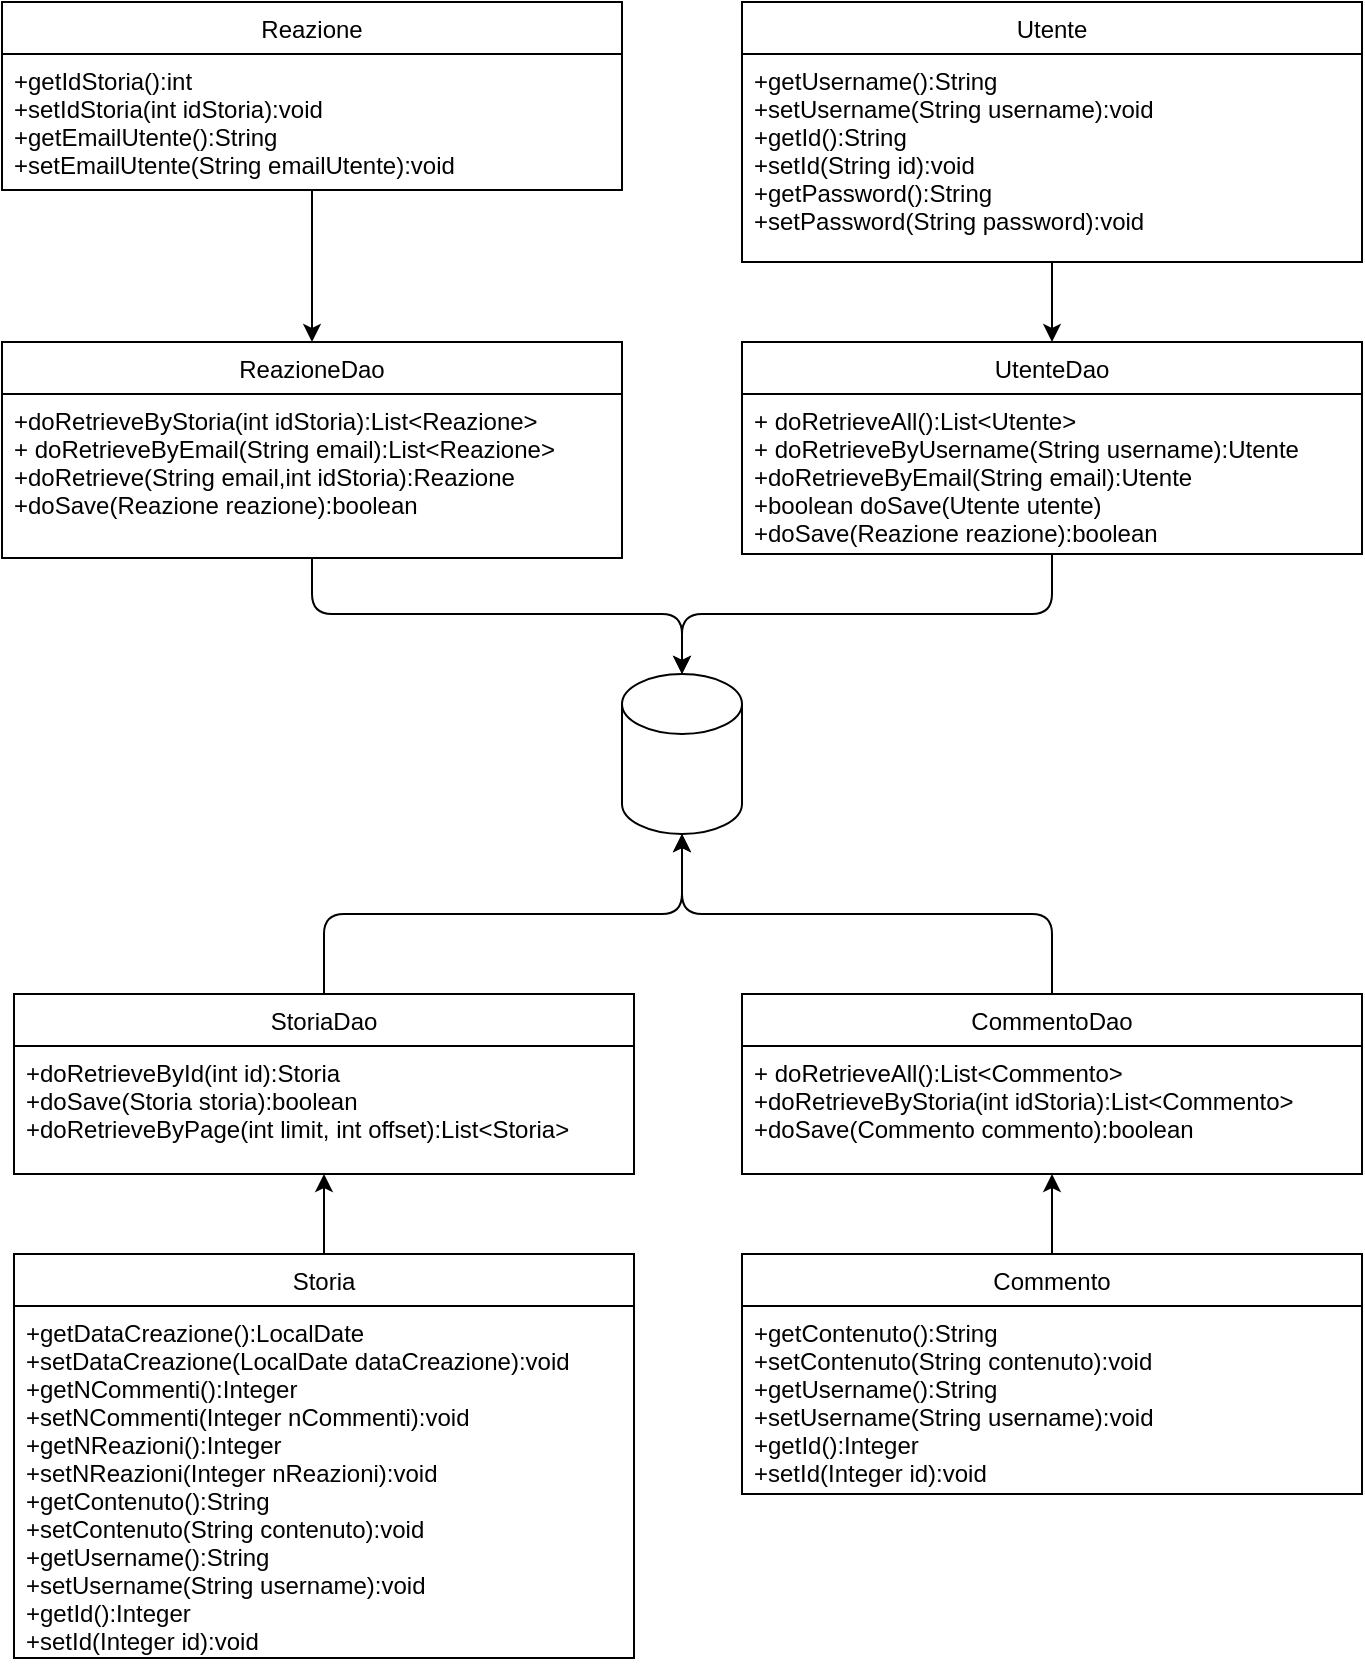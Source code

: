 <mxfile version="15.7.3" type="device" pages="3"><diagram id="8BBvyNCVmzaZTzB4HtAh" name="DAO"><mxGraphModel dx="1070" dy="1158" grid="1" gridSize="10" guides="1" tooltips="1" connect="1" arrows="1" fold="1" page="1" pageScale="1" pageWidth="827" pageHeight="1169" math="0" shadow="0"><root><mxCell id="0"/><mxCell id="1" parent="0"/><mxCell id="9P_uwLOyycdj8mSCWtrV-36" style="edgeStyle=orthogonalEdgeStyle;orthogonalLoop=1;jettySize=auto;html=1;exitX=0.5;exitY=0;exitDx=0;exitDy=0;exitPerimeter=0;startArrow=classic;startFill=1;endArrow=none;endFill=0;" edge="1" parent="1" source="9P_uwLOyycdj8mSCWtrV-1" target="9P_uwLOyycdj8mSCWtrV-10"><mxGeometry relative="1" as="geometry"/></mxCell><mxCell id="9P_uwLOyycdj8mSCWtrV-37" style="edgeStyle=orthogonalEdgeStyle;orthogonalLoop=1;jettySize=auto;html=1;exitX=0.5;exitY=0;exitDx=0;exitDy=0;exitPerimeter=0;startArrow=classic;startFill=1;endArrow=none;endFill=0;" edge="1" parent="1" source="9P_uwLOyycdj8mSCWtrV-1" target="9P_uwLOyycdj8mSCWtrV-6"><mxGeometry relative="1" as="geometry"><Array as="points"><mxPoint x="385" y="380"/><mxPoint x="200" y="380"/></Array></mxGeometry></mxCell><mxCell id="9P_uwLOyycdj8mSCWtrV-1" value="" style="shape=cylinder3;whiteSpace=wrap;html=1;boundedLbl=1;backgroundOutline=1;size=15;" vertex="1" parent="1"><mxGeometry x="355" y="410" width="60" height="80" as="geometry"/></mxCell><mxCell id="9P_uwLOyycdj8mSCWtrV-16" style="orthogonalLoop=1;jettySize=auto;html=1;exitX=0.5;exitY=0;exitDx=0;exitDy=0;entryX=0.5;entryY=1;entryDx=0;entryDy=0;entryPerimeter=0;edgeStyle=orthogonalEdgeStyle;" edge="1" parent="1" source="9P_uwLOyycdj8mSCWtrV-2" target="9P_uwLOyycdj8mSCWtrV-1"><mxGeometry relative="1" as="geometry"/></mxCell><mxCell id="9P_uwLOyycdj8mSCWtrV-2" value="StoriaDao" style="swimlane;fontStyle=0;childLayout=stackLayout;horizontal=1;startSize=26;fillColor=none;horizontalStack=0;resizeParent=1;resizeParentMax=0;resizeLast=0;collapsible=1;marginBottom=0;" vertex="1" parent="1"><mxGeometry x="51" y="570" width="310" height="90" as="geometry"/></mxCell><mxCell id="9P_uwLOyycdj8mSCWtrV-3" value="+doRetrieveById(int id):Storia &#10;+doSave(Storia storia):boolean &#10;+doRetrieveByPage(int limit, int offset):List&lt;Storia&gt;&#10;&#10;" style="text;strokeColor=none;fillColor=none;align=left;verticalAlign=top;spacingLeft=4;spacingRight=4;overflow=hidden;rotatable=0;points=[[0,0.5],[1,0.5]];portConstraint=eastwest;" vertex="1" parent="9P_uwLOyycdj8mSCWtrV-2"><mxGeometry y="26" width="310" height="64" as="geometry"/></mxCell><mxCell id="9P_uwLOyycdj8mSCWtrV-34" style="edgeStyle=orthogonalEdgeStyle;orthogonalLoop=1;jettySize=auto;html=1;exitX=0.5;exitY=0;exitDx=0;exitDy=0;entryX=0.5;entryY=1;entryDx=0;entryDy=0;endArrow=none;endFill=0;startArrow=classic;startFill=1;" edge="1" parent="1" source="9P_uwLOyycdj8mSCWtrV-6" target="9P_uwLOyycdj8mSCWtrV-26"><mxGeometry relative="1" as="geometry"/></mxCell><mxCell id="9P_uwLOyycdj8mSCWtrV-6" value="ReazioneDao" style="swimlane;fontStyle=0;childLayout=stackLayout;horizontal=1;startSize=26;fillColor=none;horizontalStack=0;resizeParent=1;resizeParentMax=0;resizeLast=0;collapsible=1;marginBottom=0;" vertex="1" parent="1"><mxGeometry x="45" y="244" width="310" height="108" as="geometry"/></mxCell><mxCell id="9P_uwLOyycdj8mSCWtrV-7" value="+doRetrieveByStoria(int idStoria):List&lt;Reazione&gt;&#10;+ doRetrieveByEmail(String email):List&lt;Reazione&gt;&#10;+doRetrieve(String email,int idStoria):Reazione &#10;+doSave(Reazione reazione):boolean&#10;&#10;" style="text;strokeColor=none;fillColor=none;align=left;verticalAlign=top;spacingLeft=4;spacingRight=4;overflow=hidden;rotatable=0;points=[[0,0.5],[1,0.5]];portConstraint=eastwest;" vertex="1" parent="9P_uwLOyycdj8mSCWtrV-6"><mxGeometry y="26" width="310" height="82" as="geometry"/></mxCell><mxCell id="9P_uwLOyycdj8mSCWtrV-13" style="orthogonalLoop=1;jettySize=auto;html=1;exitX=0.5;exitY=0;exitDx=0;exitDy=0;entryX=0.5;entryY=1;entryDx=0;entryDy=0;entryPerimeter=0;edgeStyle=orthogonalEdgeStyle;" edge="1" parent="1" source="9P_uwLOyycdj8mSCWtrV-8" target="9P_uwLOyycdj8mSCWtrV-1"><mxGeometry relative="1" as="geometry"/></mxCell><mxCell id="9P_uwLOyycdj8mSCWtrV-8" value="CommentoDao" style="swimlane;fontStyle=0;childLayout=stackLayout;horizontal=1;startSize=26;fillColor=none;horizontalStack=0;resizeParent=1;resizeParentMax=0;resizeLast=0;collapsible=1;marginBottom=0;" vertex="1" parent="1"><mxGeometry x="415" y="570" width="310" height="90" as="geometry"/></mxCell><mxCell id="9P_uwLOyycdj8mSCWtrV-9" value="+ doRetrieveAll():List&lt;Commento&gt;&#10;+doRetrieveByStoria(int idStoria):List&lt;Commento&gt;&#10;+doSave(Commento commento):boolean&#10;&#10;" style="text;strokeColor=none;fillColor=none;align=left;verticalAlign=top;spacingLeft=4;spacingRight=4;overflow=hidden;rotatable=0;points=[[0,0.5],[1,0.5]];portConstraint=eastwest;" vertex="1" parent="9P_uwLOyycdj8mSCWtrV-8"><mxGeometry y="26" width="310" height="64" as="geometry"/></mxCell><mxCell id="9P_uwLOyycdj8mSCWtrV-35" style="edgeStyle=orthogonalEdgeStyle;orthogonalLoop=1;jettySize=auto;html=1;exitX=0.5;exitY=0;exitDx=0;exitDy=0;startArrow=classic;startFill=1;endArrow=none;endFill=0;" edge="1" parent="1" source="9P_uwLOyycdj8mSCWtrV-10" target="9P_uwLOyycdj8mSCWtrV-30"><mxGeometry relative="1" as="geometry"/></mxCell><mxCell id="9P_uwLOyycdj8mSCWtrV-10" value="UtenteDao" style="swimlane;fontStyle=0;childLayout=stackLayout;horizontal=1;startSize=26;fillColor=none;horizontalStack=0;resizeParent=1;resizeParentMax=0;resizeLast=0;collapsible=1;marginBottom=0;" vertex="1" parent="1"><mxGeometry x="415" y="244" width="310" height="106" as="geometry"/></mxCell><mxCell id="9P_uwLOyycdj8mSCWtrV-11" value="+ doRetrieveAll():List&lt;Utente&gt;&#10;+ doRetrieveByUsername(String username):Utente&#10;+doRetrieveByEmail(String email):Utente &#10;+boolean doSave(Utente utente)&#10;+doSave(Reazione reazione):boolean&#10;" style="text;strokeColor=none;fillColor=none;align=left;verticalAlign=top;spacingLeft=4;spacingRight=4;overflow=hidden;rotatable=0;points=[[0,0.5],[1,0.5]];portConstraint=eastwest;" vertex="1" parent="9P_uwLOyycdj8mSCWtrV-10"><mxGeometry y="26" width="310" height="80" as="geometry"/></mxCell><mxCell id="9P_uwLOyycdj8mSCWtrV-21" style="edgeStyle=orthogonalEdgeStyle;orthogonalLoop=1;jettySize=auto;html=1;exitX=0.5;exitY=0;exitDx=0;exitDy=0;entryX=0.5;entryY=1;entryDx=0;entryDy=0;" edge="1" parent="1" source="9P_uwLOyycdj8mSCWtrV-18" target="9P_uwLOyycdj8mSCWtrV-2"><mxGeometry relative="1" as="geometry"/></mxCell><mxCell id="9P_uwLOyycdj8mSCWtrV-18" value="Storia" style="swimlane;fontStyle=0;childLayout=stackLayout;horizontal=1;startSize=26;fillColor=none;horizontalStack=0;resizeParent=1;resizeParentMax=0;resizeLast=0;collapsible=1;marginBottom=0;" vertex="1" parent="1"><mxGeometry x="51" y="700" width="310" height="202" as="geometry"/></mxCell><mxCell id="9P_uwLOyycdj8mSCWtrV-19" value="+getDataCreazione():LocalDate &#10;+setDataCreazione(LocalDate dataCreazione):void &#10;+getNCommenti():Integer &#10;+setNCommenti(Integer nCommenti):void &#10;+getNReazioni():Integer &#10;+setNReazioni(Integer nReazioni):void &#10;+getContenuto():String &#10;+setContenuto(String contenuto):void &#10;+getUsername():String &#10;+setUsername(String username):void &#10;+getId():Integer &#10;+setId(Integer id):void&#10;" style="text;strokeColor=none;fillColor=none;align=left;verticalAlign=top;spacingLeft=4;spacingRight=4;overflow=hidden;rotatable=0;points=[[0,0.5],[1,0.5]];portConstraint=eastwest;" vertex="1" parent="9P_uwLOyycdj8mSCWtrV-18"><mxGeometry y="26" width="310" height="176" as="geometry"/></mxCell><mxCell id="9P_uwLOyycdj8mSCWtrV-25" style="edgeStyle=orthogonalEdgeStyle;orthogonalLoop=1;jettySize=auto;html=1;exitX=0.5;exitY=0;exitDx=0;exitDy=0;" edge="1" parent="1" source="9P_uwLOyycdj8mSCWtrV-22" target="9P_uwLOyycdj8mSCWtrV-8"><mxGeometry relative="1" as="geometry"/></mxCell><mxCell id="9P_uwLOyycdj8mSCWtrV-22" value="Commento" style="swimlane;fontStyle=0;childLayout=stackLayout;horizontal=1;startSize=26;fillColor=none;horizontalStack=0;resizeParent=1;resizeParentMax=0;resizeLast=0;collapsible=1;marginBottom=0;" vertex="1" parent="1"><mxGeometry x="415" y="700" width="310" height="120" as="geometry"/></mxCell><mxCell id="9P_uwLOyycdj8mSCWtrV-23" value="+getContenuto():String &#10;+setContenuto(String contenuto):void &#10;+getUsername():String &#10;+setUsername(String username):void &#10;+getId():Integer &#10;+setId(Integer id):void&#10;" style="text;strokeColor=none;fillColor=none;align=left;verticalAlign=top;spacingLeft=4;spacingRight=4;overflow=hidden;rotatable=0;points=[[0,0.5],[1,0.5]];portConstraint=eastwest;" vertex="1" parent="9P_uwLOyycdj8mSCWtrV-22"><mxGeometry y="26" width="310" height="94" as="geometry"/></mxCell><mxCell id="9P_uwLOyycdj8mSCWtrV-26" value="Reazione" style="swimlane;fontStyle=0;childLayout=stackLayout;horizontal=1;startSize=26;fillColor=none;horizontalStack=0;resizeParent=1;resizeParentMax=0;resizeLast=0;collapsible=1;marginBottom=0;" vertex="1" parent="1"><mxGeometry x="45" y="74" width="310" height="94" as="geometry"/></mxCell><mxCell id="9P_uwLOyycdj8mSCWtrV-27" value="+getIdStoria():int&#10;+setIdStoria(int idStoria):void &#10;+getEmailUtente():String &#10;+setEmailUtente(String emailUtente):void &#10;&#10;" style="text;strokeColor=none;fillColor=none;align=left;verticalAlign=top;spacingLeft=4;spacingRight=4;overflow=hidden;rotatable=0;points=[[0,0.5],[1,0.5]];portConstraint=eastwest;" vertex="1" parent="9P_uwLOyycdj8mSCWtrV-26"><mxGeometry y="26" width="310" height="68" as="geometry"/></mxCell><mxCell id="9P_uwLOyycdj8mSCWtrV-30" value="Utente" style="swimlane;fontStyle=0;childLayout=stackLayout;horizontal=1;startSize=26;fillColor=none;horizontalStack=0;resizeParent=1;resizeParentMax=0;resizeLast=0;collapsible=1;marginBottom=0;" vertex="1" parent="1"><mxGeometry x="415" y="74" width="310" height="130" as="geometry"/></mxCell><mxCell id="9P_uwLOyycdj8mSCWtrV-31" value="+getUsername():String &#10;+setUsername(String username):void &#10;+getId():String &#10;+setId(String id):void &#10;+getPassword():String &#10;+setPassword(String password):void &#10;&#10;" style="text;strokeColor=none;fillColor=none;align=left;verticalAlign=top;spacingLeft=4;spacingRight=4;overflow=hidden;rotatable=0;points=[[0,0.5],[1,0.5]];portConstraint=eastwest;" vertex="1" parent="9P_uwLOyycdj8mSCWtrV-30"><mxGeometry y="26" width="310" height="104" as="geometry"/></mxCell></root></mxGraphModel></diagram><diagram id="_IipugYHd8FjPdadWCxF" name="Singleton"><mxGraphModel dx="535" dy="579" grid="1" gridSize="10" guides="1" tooltips="1" connect="1" arrows="1" fold="1" page="1" pageScale="1" pageWidth="827" pageHeight="1169" math="0" shadow="0"><root><mxCell id="bUZJUQr9uPW8v2RnTVGx-0"/><mxCell id="bUZJUQr9uPW8v2RnTVGx-1" parent="bUZJUQr9uPW8v2RnTVGx-0"/><mxCell id="bUZJUQr9uPW8v2RnTVGx-2" value="ConnPool" style="swimlane;fontStyle=1;align=center;verticalAlign=top;childLayout=stackLayout;horizontal=1;startSize=26;horizontalStack=0;resizeParent=1;resizeParentMax=0;resizeLast=0;collapsible=1;marginBottom=0;" vertex="1" parent="bUZJUQr9uPW8v2RnTVGx-1"><mxGeometry x="200" y="250" width="170" height="164" as="geometry"/></mxCell><mxCell id="bUZJUQr9uPW8v2RnTVGx-3" value="- dataSource: Datasource&#10;-connectionUrl:String&#10;-driverClassName:String&#10;-usernameUserDB:String&#10;-passwordUserDB:String" style="text;strokeColor=none;fillColor=none;align=left;verticalAlign=top;spacingLeft=4;spacingRight=4;overflow=hidden;rotatable=0;points=[[0,0.5],[1,0.5]];portConstraint=eastwest;" vertex="1" parent="bUZJUQr9uPW8v2RnTVGx-2"><mxGeometry y="26" width="170" height="104" as="geometry"/></mxCell><mxCell id="bUZJUQr9uPW8v2RnTVGx-4" value="" style="line;strokeWidth=1;fillColor=none;align=left;verticalAlign=middle;spacingTop=-1;spacingLeft=3;spacingRight=3;rotatable=0;labelPosition=right;points=[];portConstraint=eastwest;" vertex="1" parent="bUZJUQr9uPW8v2RnTVGx-2"><mxGeometry y="130" width="170" height="8" as="geometry"/></mxCell><mxCell id="bUZJUQr9uPW8v2RnTVGx-5" value="+getConnection():Connection" style="text;strokeColor=none;fillColor=none;align=left;verticalAlign=top;spacingLeft=4;spacingRight=4;overflow=hidden;rotatable=0;points=[[0,0.5],[1,0.5]];portConstraint=eastwest;" vertex="1" parent="bUZJUQr9uPW8v2RnTVGx-2"><mxGeometry y="138" width="170" height="26" as="geometry"/></mxCell></root></mxGraphModel></diagram><diagram id="4CSEwMrcdwpf5Fem-TQU" name="Adapter"><mxGraphModel dx="382" dy="579" grid="1" gridSize="10" guides="1" tooltips="1" connect="1" arrows="1" fold="1" page="1" pageScale="1" pageWidth="827" pageHeight="1169" math="0" shadow="0"><root><mxCell id="c2p-HJeLaAbBrd_PMrU--0"/><mxCell id="c2p-HJeLaAbBrd_PMrU--1" parent="c2p-HJeLaAbBrd_PMrU--0"/><mxCell id="c2p-HJeLaAbBrd_PMrU--6" value="EliminazioneSpammer" style="swimlane;fontStyle=1;childLayout=stackLayout;horizontal=1;startSize=26;fillColor=none;horizontalStack=0;resizeParent=1;resizeParentMax=0;resizeLast=0;collapsible=1;marginBottom=0;" vertex="1" parent="c2p-HJeLaAbBrd_PMrU--1"><mxGeometry x="130" y="240" width="140" height="78" as="geometry"/></mxCell><mxCell id="c2p-HJeLaAbBrd_PMrU--7" value="+ init():void" style="text;strokeColor=none;fillColor=none;align=left;verticalAlign=top;spacingLeft=4;spacingRight=4;overflow=hidden;rotatable=0;points=[[0,0.5],[1,0.5]];portConstraint=eastwest;" vertex="1" parent="c2p-HJeLaAbBrd_PMrU--6"><mxGeometry y="26" width="140" height="26" as="geometry"/></mxCell><mxCell id="c2p-HJeLaAbBrd_PMrU--8" value="+ run(): void" style="text;strokeColor=none;fillColor=none;align=left;verticalAlign=top;spacingLeft=4;spacingRight=4;overflow=hidden;rotatable=0;points=[[0,0.5],[1,0.5]];portConstraint=eastwest;" vertex="1" parent="c2p-HJeLaAbBrd_PMrU--6"><mxGeometry y="52" width="140" height="26" as="geometry"/></mxCell><mxCell id="c2p-HJeLaAbBrd_PMrU--14" style="edgeStyle=orthogonalEdgeStyle;orthogonalLoop=1;jettySize=auto;html=1;exitX=0;exitY=0.5;exitDx=0;exitDy=0;startArrow=none;startFill=0;endArrow=none;endFill=0;" edge="1" parent="c2p-HJeLaAbBrd_PMrU--1" source="c2p-HJeLaAbBrd_PMrU--10" target="c2p-HJeLaAbBrd_PMrU--6"><mxGeometry relative="1" as="geometry"/></mxCell><mxCell id="c2p-HJeLaAbBrd_PMrU--17" style="edgeStyle=orthogonalEdgeStyle;orthogonalLoop=1;jettySize=auto;html=1;exitX=1;exitY=0.5;exitDx=0;exitDy=0;entryX=0;entryY=0.5;entryDx=0;entryDy=0;startArrow=none;startFill=0;endArrow=none;endFill=0;" edge="1" parent="c2p-HJeLaAbBrd_PMrU--1" source="c2p-HJeLaAbBrd_PMrU--10" target="c2p-HJeLaAbBrd_PMrU--16"><mxGeometry relative="1" as="geometry"/></mxCell><mxCell id="c2p-HJeLaAbBrd_PMrU--10" value="AdapterFia" style="swimlane;fontStyle=1;childLayout=stackLayout;horizontal=1;startSize=26;fillColor=none;horizontalStack=0;resizeParent=1;resizeParentMax=0;resizeLast=0;collapsible=1;marginBottom=0;" vertex="1" parent="c2p-HJeLaAbBrd_PMrU--1"><mxGeometry x="320" y="253" width="140" height="52" as="geometry"/></mxCell><mxCell id="c2p-HJeLaAbBrd_PMrU--11" value="+ utentiSpammer()" style="text;strokeColor=none;fillColor=none;align=left;verticalAlign=top;spacingLeft=4;spacingRight=4;overflow=hidden;rotatable=0;points=[[0,0.5],[1,0.5]];portConstraint=eastwest;" vertex="1" parent="c2p-HJeLaAbBrd_PMrU--10"><mxGeometry y="26" width="140" height="26" as="geometry"/></mxCell><mxCell id="c2p-HJeLaAbBrd_PMrU--16" value="Modulo Fia" style="html=1;" vertex="1" parent="c2p-HJeLaAbBrd_PMrU--1"><mxGeometry x="520" y="254" width="110" height="50" as="geometry"/></mxCell></root></mxGraphModel></diagram></mxfile>
